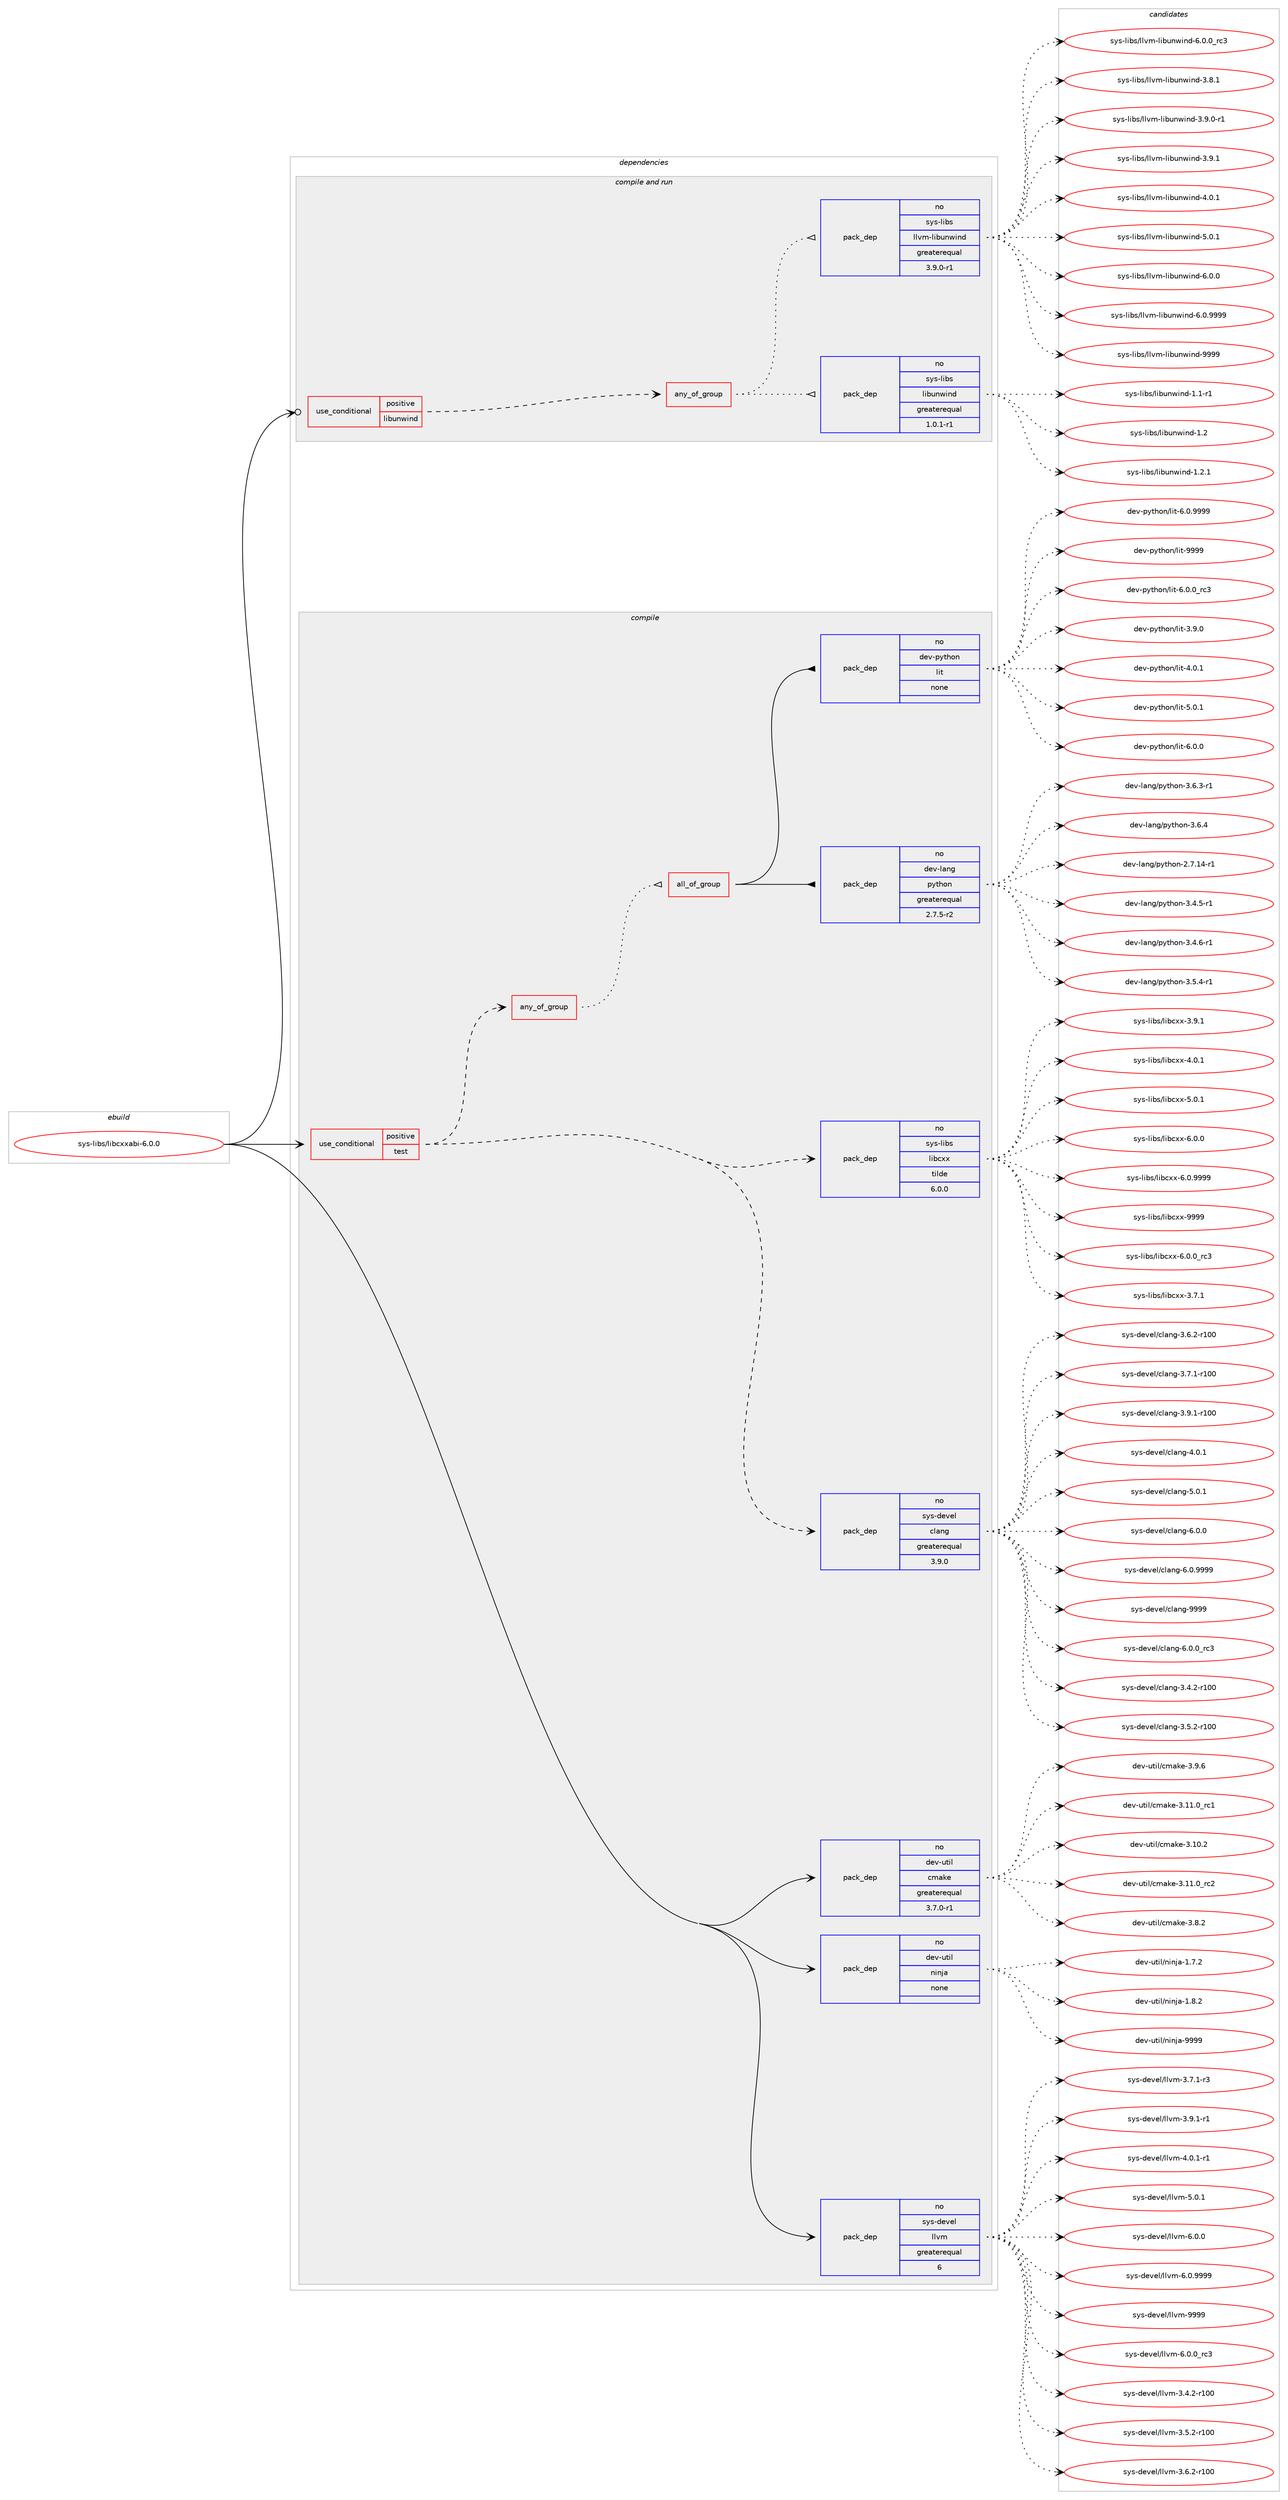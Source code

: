 digraph prolog {

# *************
# Graph options
# *************

newrank=true;
concentrate=true;
compound=true;
graph [rankdir=LR,fontname=Helvetica,fontsize=10,ranksep=1.5];#, ranksep=2.5, nodesep=0.2];
edge  [arrowhead=vee];
node  [fontname=Helvetica,fontsize=10];

# **********
# The ebuild
# **********

subgraph cluster_leftcol {
color=gray;
rank=same;
label=<<i>ebuild</i>>;
id [label="sys-libs/libcxxabi-6.0.0", color=red, width=4, href="../sys-libs/libcxxabi-6.0.0.svg"];
}

# ****************
# The dependencies
# ****************

subgraph cluster_midcol {
color=gray;
label=<<i>dependencies</i>>;
subgraph cluster_compile {
fillcolor="#eeeeee";
style=filled;
label=<<i>compile</i>>;
subgraph cond928 {
dependency7804 [label=<<TABLE BORDER="0" CELLBORDER="1" CELLSPACING="0" CELLPADDING="4"><TR><TD ROWSPAN="3" CELLPADDING="10">use_conditional</TD></TR><TR><TD>positive</TD></TR><TR><TD>test</TD></TR></TABLE>>, shape=none, color=red];
subgraph pack6766 {
dependency7805 [label=<<TABLE BORDER="0" CELLBORDER="1" CELLSPACING="0" CELLPADDING="4" WIDTH="220"><TR><TD ROWSPAN="6" CELLPADDING="30">pack_dep</TD></TR><TR><TD WIDTH="110">no</TD></TR><TR><TD>sys-devel</TD></TR><TR><TD>clang</TD></TR><TR><TD>greaterequal</TD></TR><TR><TD>3.9.0</TD></TR></TABLE>>, shape=none, color=blue];
}
dependency7804:e -> dependency7805:w [weight=20,style="dashed",arrowhead="vee"];
subgraph pack6767 {
dependency7806 [label=<<TABLE BORDER="0" CELLBORDER="1" CELLSPACING="0" CELLPADDING="4" WIDTH="220"><TR><TD ROWSPAN="6" CELLPADDING="30">pack_dep</TD></TR><TR><TD WIDTH="110">no</TD></TR><TR><TD>sys-libs</TD></TR><TR><TD>libcxx</TD></TR><TR><TD>tilde</TD></TR><TR><TD>6.0.0</TD></TR></TABLE>>, shape=none, color=blue];
}
dependency7804:e -> dependency7806:w [weight=20,style="dashed",arrowhead="vee"];
subgraph any94 {
dependency7807 [label=<<TABLE BORDER="0" CELLBORDER="1" CELLSPACING="0" CELLPADDING="4"><TR><TD CELLPADDING="10">any_of_group</TD></TR></TABLE>>, shape=none, color=red];subgraph all19 {
dependency7808 [label=<<TABLE BORDER="0" CELLBORDER="1" CELLSPACING="0" CELLPADDING="4"><TR><TD CELLPADDING="10">all_of_group</TD></TR></TABLE>>, shape=none, color=red];subgraph pack6768 {
dependency7809 [label=<<TABLE BORDER="0" CELLBORDER="1" CELLSPACING="0" CELLPADDING="4" WIDTH="220"><TR><TD ROWSPAN="6" CELLPADDING="30">pack_dep</TD></TR><TR><TD WIDTH="110">no</TD></TR><TR><TD>dev-lang</TD></TR><TR><TD>python</TD></TR><TR><TD>greaterequal</TD></TR><TR><TD>2.7.5-r2</TD></TR></TABLE>>, shape=none, color=blue];
}
dependency7808:e -> dependency7809:w [weight=20,style="solid",arrowhead="inv"];
subgraph pack6769 {
dependency7810 [label=<<TABLE BORDER="0" CELLBORDER="1" CELLSPACING="0" CELLPADDING="4" WIDTH="220"><TR><TD ROWSPAN="6" CELLPADDING="30">pack_dep</TD></TR><TR><TD WIDTH="110">no</TD></TR><TR><TD>dev-python</TD></TR><TR><TD>lit</TD></TR><TR><TD>none</TD></TR><TR><TD></TD></TR></TABLE>>, shape=none, color=blue];
}
dependency7808:e -> dependency7810:w [weight=20,style="solid",arrowhead="inv"];
}
dependency7807:e -> dependency7808:w [weight=20,style="dotted",arrowhead="oinv"];
}
dependency7804:e -> dependency7807:w [weight=20,style="dashed",arrowhead="vee"];
}
id:e -> dependency7804:w [weight=20,style="solid",arrowhead="vee"];
subgraph pack6770 {
dependency7811 [label=<<TABLE BORDER="0" CELLBORDER="1" CELLSPACING="0" CELLPADDING="4" WIDTH="220"><TR><TD ROWSPAN="6" CELLPADDING="30">pack_dep</TD></TR><TR><TD WIDTH="110">no</TD></TR><TR><TD>dev-util</TD></TR><TR><TD>cmake</TD></TR><TR><TD>greaterequal</TD></TR><TR><TD>3.7.0-r1</TD></TR></TABLE>>, shape=none, color=blue];
}
id:e -> dependency7811:w [weight=20,style="solid",arrowhead="vee"];
subgraph pack6771 {
dependency7812 [label=<<TABLE BORDER="0" CELLBORDER="1" CELLSPACING="0" CELLPADDING="4" WIDTH="220"><TR><TD ROWSPAN="6" CELLPADDING="30">pack_dep</TD></TR><TR><TD WIDTH="110">no</TD></TR><TR><TD>dev-util</TD></TR><TR><TD>ninja</TD></TR><TR><TD>none</TD></TR><TR><TD></TD></TR></TABLE>>, shape=none, color=blue];
}
id:e -> dependency7812:w [weight=20,style="solid",arrowhead="vee"];
subgraph pack6772 {
dependency7813 [label=<<TABLE BORDER="0" CELLBORDER="1" CELLSPACING="0" CELLPADDING="4" WIDTH="220"><TR><TD ROWSPAN="6" CELLPADDING="30">pack_dep</TD></TR><TR><TD WIDTH="110">no</TD></TR><TR><TD>sys-devel</TD></TR><TR><TD>llvm</TD></TR><TR><TD>greaterequal</TD></TR><TR><TD>6</TD></TR></TABLE>>, shape=none, color=blue];
}
id:e -> dependency7813:w [weight=20,style="solid",arrowhead="vee"];
}
subgraph cluster_compileandrun {
fillcolor="#eeeeee";
style=filled;
label=<<i>compile and run</i>>;
subgraph cond929 {
dependency7814 [label=<<TABLE BORDER="0" CELLBORDER="1" CELLSPACING="0" CELLPADDING="4"><TR><TD ROWSPAN="3" CELLPADDING="10">use_conditional</TD></TR><TR><TD>positive</TD></TR><TR><TD>libunwind</TD></TR></TABLE>>, shape=none, color=red];
subgraph any95 {
dependency7815 [label=<<TABLE BORDER="0" CELLBORDER="1" CELLSPACING="0" CELLPADDING="4"><TR><TD CELLPADDING="10">any_of_group</TD></TR></TABLE>>, shape=none, color=red];subgraph pack6773 {
dependency7816 [label=<<TABLE BORDER="0" CELLBORDER="1" CELLSPACING="0" CELLPADDING="4" WIDTH="220"><TR><TD ROWSPAN="6" CELLPADDING="30">pack_dep</TD></TR><TR><TD WIDTH="110">no</TD></TR><TR><TD>sys-libs</TD></TR><TR><TD>libunwind</TD></TR><TR><TD>greaterequal</TD></TR><TR><TD>1.0.1-r1</TD></TR></TABLE>>, shape=none, color=blue];
}
dependency7815:e -> dependency7816:w [weight=20,style="dotted",arrowhead="oinv"];
subgraph pack6774 {
dependency7817 [label=<<TABLE BORDER="0" CELLBORDER="1" CELLSPACING="0" CELLPADDING="4" WIDTH="220"><TR><TD ROWSPAN="6" CELLPADDING="30">pack_dep</TD></TR><TR><TD WIDTH="110">no</TD></TR><TR><TD>sys-libs</TD></TR><TR><TD>llvm-libunwind</TD></TR><TR><TD>greaterequal</TD></TR><TR><TD>3.9.0-r1</TD></TR></TABLE>>, shape=none, color=blue];
}
dependency7815:e -> dependency7817:w [weight=20,style="dotted",arrowhead="oinv"];
}
dependency7814:e -> dependency7815:w [weight=20,style="dashed",arrowhead="vee"];
}
id:e -> dependency7814:w [weight=20,style="solid",arrowhead="odotvee"];
}
subgraph cluster_run {
fillcolor="#eeeeee";
style=filled;
label=<<i>run</i>>;
}
}

# **************
# The candidates
# **************

subgraph cluster_choices {
rank=same;
color=gray;
label=<<i>candidates</i>>;

subgraph choice6766 {
color=black;
nodesep=1;
choice11512111545100101118101108479910897110103455446484648951149951 [label="sys-devel/clang-6.0.0_rc3", color=red, width=4,href="../sys-devel/clang-6.0.0_rc3.svg"];
choice1151211154510010111810110847991089711010345514652465045114494848 [label="sys-devel/clang-3.4.2-r100", color=red, width=4,href="../sys-devel/clang-3.4.2-r100.svg"];
choice1151211154510010111810110847991089711010345514653465045114494848 [label="sys-devel/clang-3.5.2-r100", color=red, width=4,href="../sys-devel/clang-3.5.2-r100.svg"];
choice1151211154510010111810110847991089711010345514654465045114494848 [label="sys-devel/clang-3.6.2-r100", color=red, width=4,href="../sys-devel/clang-3.6.2-r100.svg"];
choice1151211154510010111810110847991089711010345514655464945114494848 [label="sys-devel/clang-3.7.1-r100", color=red, width=4,href="../sys-devel/clang-3.7.1-r100.svg"];
choice1151211154510010111810110847991089711010345514657464945114494848 [label="sys-devel/clang-3.9.1-r100", color=red, width=4,href="../sys-devel/clang-3.9.1-r100.svg"];
choice11512111545100101118101108479910897110103455246484649 [label="sys-devel/clang-4.0.1", color=red, width=4,href="../sys-devel/clang-4.0.1.svg"];
choice11512111545100101118101108479910897110103455346484649 [label="sys-devel/clang-5.0.1", color=red, width=4,href="../sys-devel/clang-5.0.1.svg"];
choice11512111545100101118101108479910897110103455446484648 [label="sys-devel/clang-6.0.0", color=red, width=4,href="../sys-devel/clang-6.0.0.svg"];
choice11512111545100101118101108479910897110103455446484657575757 [label="sys-devel/clang-6.0.9999", color=red, width=4,href="../sys-devel/clang-6.0.9999.svg"];
choice115121115451001011181011084799108971101034557575757 [label="sys-devel/clang-9999", color=red, width=4,href="../sys-devel/clang-9999.svg"];
dependency7805:e -> choice11512111545100101118101108479910897110103455446484648951149951:w [style=dotted,weight="100"];
dependency7805:e -> choice1151211154510010111810110847991089711010345514652465045114494848:w [style=dotted,weight="100"];
dependency7805:e -> choice1151211154510010111810110847991089711010345514653465045114494848:w [style=dotted,weight="100"];
dependency7805:e -> choice1151211154510010111810110847991089711010345514654465045114494848:w [style=dotted,weight="100"];
dependency7805:e -> choice1151211154510010111810110847991089711010345514655464945114494848:w [style=dotted,weight="100"];
dependency7805:e -> choice1151211154510010111810110847991089711010345514657464945114494848:w [style=dotted,weight="100"];
dependency7805:e -> choice11512111545100101118101108479910897110103455246484649:w [style=dotted,weight="100"];
dependency7805:e -> choice11512111545100101118101108479910897110103455346484649:w [style=dotted,weight="100"];
dependency7805:e -> choice11512111545100101118101108479910897110103455446484648:w [style=dotted,weight="100"];
dependency7805:e -> choice11512111545100101118101108479910897110103455446484657575757:w [style=dotted,weight="100"];
dependency7805:e -> choice115121115451001011181011084799108971101034557575757:w [style=dotted,weight="100"];
}
subgraph choice6767 {
color=black;
nodesep=1;
choice1151211154510810598115471081059899120120455446484648951149951 [label="sys-libs/libcxx-6.0.0_rc3", color=red, width=4,href="../sys-libs/libcxx-6.0.0_rc3.svg"];
choice1151211154510810598115471081059899120120455146554649 [label="sys-libs/libcxx-3.7.1", color=red, width=4,href="../sys-libs/libcxx-3.7.1.svg"];
choice1151211154510810598115471081059899120120455146574649 [label="sys-libs/libcxx-3.9.1", color=red, width=4,href="../sys-libs/libcxx-3.9.1.svg"];
choice1151211154510810598115471081059899120120455246484649 [label="sys-libs/libcxx-4.0.1", color=red, width=4,href="../sys-libs/libcxx-4.0.1.svg"];
choice1151211154510810598115471081059899120120455346484649 [label="sys-libs/libcxx-5.0.1", color=red, width=4,href="../sys-libs/libcxx-5.0.1.svg"];
choice1151211154510810598115471081059899120120455446484648 [label="sys-libs/libcxx-6.0.0", color=red, width=4,href="../sys-libs/libcxx-6.0.0.svg"];
choice1151211154510810598115471081059899120120455446484657575757 [label="sys-libs/libcxx-6.0.9999", color=red, width=4,href="../sys-libs/libcxx-6.0.9999.svg"];
choice11512111545108105981154710810598991201204557575757 [label="sys-libs/libcxx-9999", color=red, width=4,href="../sys-libs/libcxx-9999.svg"];
dependency7806:e -> choice1151211154510810598115471081059899120120455446484648951149951:w [style=dotted,weight="100"];
dependency7806:e -> choice1151211154510810598115471081059899120120455146554649:w [style=dotted,weight="100"];
dependency7806:e -> choice1151211154510810598115471081059899120120455146574649:w [style=dotted,weight="100"];
dependency7806:e -> choice1151211154510810598115471081059899120120455246484649:w [style=dotted,weight="100"];
dependency7806:e -> choice1151211154510810598115471081059899120120455346484649:w [style=dotted,weight="100"];
dependency7806:e -> choice1151211154510810598115471081059899120120455446484648:w [style=dotted,weight="100"];
dependency7806:e -> choice1151211154510810598115471081059899120120455446484657575757:w [style=dotted,weight="100"];
dependency7806:e -> choice11512111545108105981154710810598991201204557575757:w [style=dotted,weight="100"];
}
subgraph choice6768 {
color=black;
nodesep=1;
choice100101118451089711010347112121116104111110455046554649524511449 [label="dev-lang/python-2.7.14-r1", color=red, width=4,href="../dev-lang/python-2.7.14-r1.svg"];
choice1001011184510897110103471121211161041111104551465246534511449 [label="dev-lang/python-3.4.5-r1", color=red, width=4,href="../dev-lang/python-3.4.5-r1.svg"];
choice1001011184510897110103471121211161041111104551465246544511449 [label="dev-lang/python-3.4.6-r1", color=red, width=4,href="../dev-lang/python-3.4.6-r1.svg"];
choice1001011184510897110103471121211161041111104551465346524511449 [label="dev-lang/python-3.5.4-r1", color=red, width=4,href="../dev-lang/python-3.5.4-r1.svg"];
choice1001011184510897110103471121211161041111104551465446514511449 [label="dev-lang/python-3.6.3-r1", color=red, width=4,href="../dev-lang/python-3.6.3-r1.svg"];
choice100101118451089711010347112121116104111110455146544652 [label="dev-lang/python-3.6.4", color=red, width=4,href="../dev-lang/python-3.6.4.svg"];
dependency7809:e -> choice100101118451089711010347112121116104111110455046554649524511449:w [style=dotted,weight="100"];
dependency7809:e -> choice1001011184510897110103471121211161041111104551465246534511449:w [style=dotted,weight="100"];
dependency7809:e -> choice1001011184510897110103471121211161041111104551465246544511449:w [style=dotted,weight="100"];
dependency7809:e -> choice1001011184510897110103471121211161041111104551465346524511449:w [style=dotted,weight="100"];
dependency7809:e -> choice1001011184510897110103471121211161041111104551465446514511449:w [style=dotted,weight="100"];
dependency7809:e -> choice100101118451089711010347112121116104111110455146544652:w [style=dotted,weight="100"];
}
subgraph choice6769 {
color=black;
nodesep=1;
choice1001011184511212111610411111047108105116455446484648951149951 [label="dev-python/lit-6.0.0_rc3", color=red, width=4,href="../dev-python/lit-6.0.0_rc3.svg"];
choice1001011184511212111610411111047108105116455146574648 [label="dev-python/lit-3.9.0", color=red, width=4,href="../dev-python/lit-3.9.0.svg"];
choice1001011184511212111610411111047108105116455246484649 [label="dev-python/lit-4.0.1", color=red, width=4,href="../dev-python/lit-4.0.1.svg"];
choice1001011184511212111610411111047108105116455346484649 [label="dev-python/lit-5.0.1", color=red, width=4,href="../dev-python/lit-5.0.1.svg"];
choice1001011184511212111610411111047108105116455446484648 [label="dev-python/lit-6.0.0", color=red, width=4,href="../dev-python/lit-6.0.0.svg"];
choice1001011184511212111610411111047108105116455446484657575757 [label="dev-python/lit-6.0.9999", color=red, width=4,href="../dev-python/lit-6.0.9999.svg"];
choice10010111845112121116104111110471081051164557575757 [label="dev-python/lit-9999", color=red, width=4,href="../dev-python/lit-9999.svg"];
dependency7810:e -> choice1001011184511212111610411111047108105116455446484648951149951:w [style=dotted,weight="100"];
dependency7810:e -> choice1001011184511212111610411111047108105116455146574648:w [style=dotted,weight="100"];
dependency7810:e -> choice1001011184511212111610411111047108105116455246484649:w [style=dotted,weight="100"];
dependency7810:e -> choice1001011184511212111610411111047108105116455346484649:w [style=dotted,weight="100"];
dependency7810:e -> choice1001011184511212111610411111047108105116455446484648:w [style=dotted,weight="100"];
dependency7810:e -> choice1001011184511212111610411111047108105116455446484657575757:w [style=dotted,weight="100"];
dependency7810:e -> choice10010111845112121116104111110471081051164557575757:w [style=dotted,weight="100"];
}
subgraph choice6770 {
color=black;
nodesep=1;
choice1001011184511711610510847991099710710145514649494648951149949 [label="dev-util/cmake-3.11.0_rc1", color=red, width=4,href="../dev-util/cmake-3.11.0_rc1.svg"];
choice1001011184511711610510847991099710710145514649484650 [label="dev-util/cmake-3.10.2", color=red, width=4,href="../dev-util/cmake-3.10.2.svg"];
choice1001011184511711610510847991099710710145514649494648951149950 [label="dev-util/cmake-3.11.0_rc2", color=red, width=4,href="../dev-util/cmake-3.11.0_rc2.svg"];
choice10010111845117116105108479910997107101455146564650 [label="dev-util/cmake-3.8.2", color=red, width=4,href="../dev-util/cmake-3.8.2.svg"];
choice10010111845117116105108479910997107101455146574654 [label="dev-util/cmake-3.9.6", color=red, width=4,href="../dev-util/cmake-3.9.6.svg"];
dependency7811:e -> choice1001011184511711610510847991099710710145514649494648951149949:w [style=dotted,weight="100"];
dependency7811:e -> choice1001011184511711610510847991099710710145514649484650:w [style=dotted,weight="100"];
dependency7811:e -> choice1001011184511711610510847991099710710145514649494648951149950:w [style=dotted,weight="100"];
dependency7811:e -> choice10010111845117116105108479910997107101455146564650:w [style=dotted,weight="100"];
dependency7811:e -> choice10010111845117116105108479910997107101455146574654:w [style=dotted,weight="100"];
}
subgraph choice6771 {
color=black;
nodesep=1;
choice100101118451171161051084711010511010697454946554650 [label="dev-util/ninja-1.7.2", color=red, width=4,href="../dev-util/ninja-1.7.2.svg"];
choice100101118451171161051084711010511010697454946564650 [label="dev-util/ninja-1.8.2", color=red, width=4,href="../dev-util/ninja-1.8.2.svg"];
choice1001011184511711610510847110105110106974557575757 [label="dev-util/ninja-9999", color=red, width=4,href="../dev-util/ninja-9999.svg"];
dependency7812:e -> choice100101118451171161051084711010511010697454946554650:w [style=dotted,weight="100"];
dependency7812:e -> choice100101118451171161051084711010511010697454946564650:w [style=dotted,weight="100"];
dependency7812:e -> choice1001011184511711610510847110105110106974557575757:w [style=dotted,weight="100"];
}
subgraph choice6772 {
color=black;
nodesep=1;
choice1151211154510010111810110847108108118109455446484648951149951 [label="sys-devel/llvm-6.0.0_rc3", color=red, width=4,href="../sys-devel/llvm-6.0.0_rc3.svg"];
choice115121115451001011181011084710810811810945514652465045114494848 [label="sys-devel/llvm-3.4.2-r100", color=red, width=4,href="../sys-devel/llvm-3.4.2-r100.svg"];
choice115121115451001011181011084710810811810945514653465045114494848 [label="sys-devel/llvm-3.5.2-r100", color=red, width=4,href="../sys-devel/llvm-3.5.2-r100.svg"];
choice115121115451001011181011084710810811810945514654465045114494848 [label="sys-devel/llvm-3.6.2-r100", color=red, width=4,href="../sys-devel/llvm-3.6.2-r100.svg"];
choice11512111545100101118101108471081081181094551465546494511451 [label="sys-devel/llvm-3.7.1-r3", color=red, width=4,href="../sys-devel/llvm-3.7.1-r3.svg"];
choice11512111545100101118101108471081081181094551465746494511449 [label="sys-devel/llvm-3.9.1-r1", color=red, width=4,href="../sys-devel/llvm-3.9.1-r1.svg"];
choice11512111545100101118101108471081081181094552464846494511449 [label="sys-devel/llvm-4.0.1-r1", color=red, width=4,href="../sys-devel/llvm-4.0.1-r1.svg"];
choice1151211154510010111810110847108108118109455346484649 [label="sys-devel/llvm-5.0.1", color=red, width=4,href="../sys-devel/llvm-5.0.1.svg"];
choice1151211154510010111810110847108108118109455446484648 [label="sys-devel/llvm-6.0.0", color=red, width=4,href="../sys-devel/llvm-6.0.0.svg"];
choice1151211154510010111810110847108108118109455446484657575757 [label="sys-devel/llvm-6.0.9999", color=red, width=4,href="../sys-devel/llvm-6.0.9999.svg"];
choice11512111545100101118101108471081081181094557575757 [label="sys-devel/llvm-9999", color=red, width=4,href="../sys-devel/llvm-9999.svg"];
dependency7813:e -> choice1151211154510010111810110847108108118109455446484648951149951:w [style=dotted,weight="100"];
dependency7813:e -> choice115121115451001011181011084710810811810945514652465045114494848:w [style=dotted,weight="100"];
dependency7813:e -> choice115121115451001011181011084710810811810945514653465045114494848:w [style=dotted,weight="100"];
dependency7813:e -> choice115121115451001011181011084710810811810945514654465045114494848:w [style=dotted,weight="100"];
dependency7813:e -> choice11512111545100101118101108471081081181094551465546494511451:w [style=dotted,weight="100"];
dependency7813:e -> choice11512111545100101118101108471081081181094551465746494511449:w [style=dotted,weight="100"];
dependency7813:e -> choice11512111545100101118101108471081081181094552464846494511449:w [style=dotted,weight="100"];
dependency7813:e -> choice1151211154510010111810110847108108118109455346484649:w [style=dotted,weight="100"];
dependency7813:e -> choice1151211154510010111810110847108108118109455446484648:w [style=dotted,weight="100"];
dependency7813:e -> choice1151211154510010111810110847108108118109455446484657575757:w [style=dotted,weight="100"];
dependency7813:e -> choice11512111545100101118101108471081081181094557575757:w [style=dotted,weight="100"];
}
subgraph choice6773 {
color=black;
nodesep=1;
choice11512111545108105981154710810598117110119105110100454946494511449 [label="sys-libs/libunwind-1.1-r1", color=red, width=4,href="../sys-libs/libunwind-1.1-r1.svg"];
choice1151211154510810598115471081059811711011910511010045494650 [label="sys-libs/libunwind-1.2", color=red, width=4,href="../sys-libs/libunwind-1.2.svg"];
choice11512111545108105981154710810598117110119105110100454946504649 [label="sys-libs/libunwind-1.2.1", color=red, width=4,href="../sys-libs/libunwind-1.2.1.svg"];
dependency7816:e -> choice11512111545108105981154710810598117110119105110100454946494511449:w [style=dotted,weight="100"];
dependency7816:e -> choice1151211154510810598115471081059811711011910511010045494650:w [style=dotted,weight="100"];
dependency7816:e -> choice11512111545108105981154710810598117110119105110100454946504649:w [style=dotted,weight="100"];
}
subgraph choice6774 {
color=black;
nodesep=1;
choice1151211154510810598115471081081181094510810598117110119105110100455446484648951149951 [label="sys-libs/llvm-libunwind-6.0.0_rc3", color=red, width=4,href="../sys-libs/llvm-libunwind-6.0.0_rc3.svg"];
choice1151211154510810598115471081081181094510810598117110119105110100455146564649 [label="sys-libs/llvm-libunwind-3.8.1", color=red, width=4,href="../sys-libs/llvm-libunwind-3.8.1.svg"];
choice11512111545108105981154710810811810945108105981171101191051101004551465746484511449 [label="sys-libs/llvm-libunwind-3.9.0-r1", color=red, width=4,href="../sys-libs/llvm-libunwind-3.9.0-r1.svg"];
choice1151211154510810598115471081081181094510810598117110119105110100455146574649 [label="sys-libs/llvm-libunwind-3.9.1", color=red, width=4,href="../sys-libs/llvm-libunwind-3.9.1.svg"];
choice1151211154510810598115471081081181094510810598117110119105110100455246484649 [label="sys-libs/llvm-libunwind-4.0.1", color=red, width=4,href="../sys-libs/llvm-libunwind-4.0.1.svg"];
choice1151211154510810598115471081081181094510810598117110119105110100455346484649 [label="sys-libs/llvm-libunwind-5.0.1", color=red, width=4,href="../sys-libs/llvm-libunwind-5.0.1.svg"];
choice1151211154510810598115471081081181094510810598117110119105110100455446484648 [label="sys-libs/llvm-libunwind-6.0.0", color=red, width=4,href="../sys-libs/llvm-libunwind-6.0.0.svg"];
choice1151211154510810598115471081081181094510810598117110119105110100455446484657575757 [label="sys-libs/llvm-libunwind-6.0.9999", color=red, width=4,href="../sys-libs/llvm-libunwind-6.0.9999.svg"];
choice11512111545108105981154710810811810945108105981171101191051101004557575757 [label="sys-libs/llvm-libunwind-9999", color=red, width=4,href="../sys-libs/llvm-libunwind-9999.svg"];
dependency7817:e -> choice1151211154510810598115471081081181094510810598117110119105110100455446484648951149951:w [style=dotted,weight="100"];
dependency7817:e -> choice1151211154510810598115471081081181094510810598117110119105110100455146564649:w [style=dotted,weight="100"];
dependency7817:e -> choice11512111545108105981154710810811810945108105981171101191051101004551465746484511449:w [style=dotted,weight="100"];
dependency7817:e -> choice1151211154510810598115471081081181094510810598117110119105110100455146574649:w [style=dotted,weight="100"];
dependency7817:e -> choice1151211154510810598115471081081181094510810598117110119105110100455246484649:w [style=dotted,weight="100"];
dependency7817:e -> choice1151211154510810598115471081081181094510810598117110119105110100455346484649:w [style=dotted,weight="100"];
dependency7817:e -> choice1151211154510810598115471081081181094510810598117110119105110100455446484648:w [style=dotted,weight="100"];
dependency7817:e -> choice1151211154510810598115471081081181094510810598117110119105110100455446484657575757:w [style=dotted,weight="100"];
dependency7817:e -> choice11512111545108105981154710810811810945108105981171101191051101004557575757:w [style=dotted,weight="100"];
}
}

}
